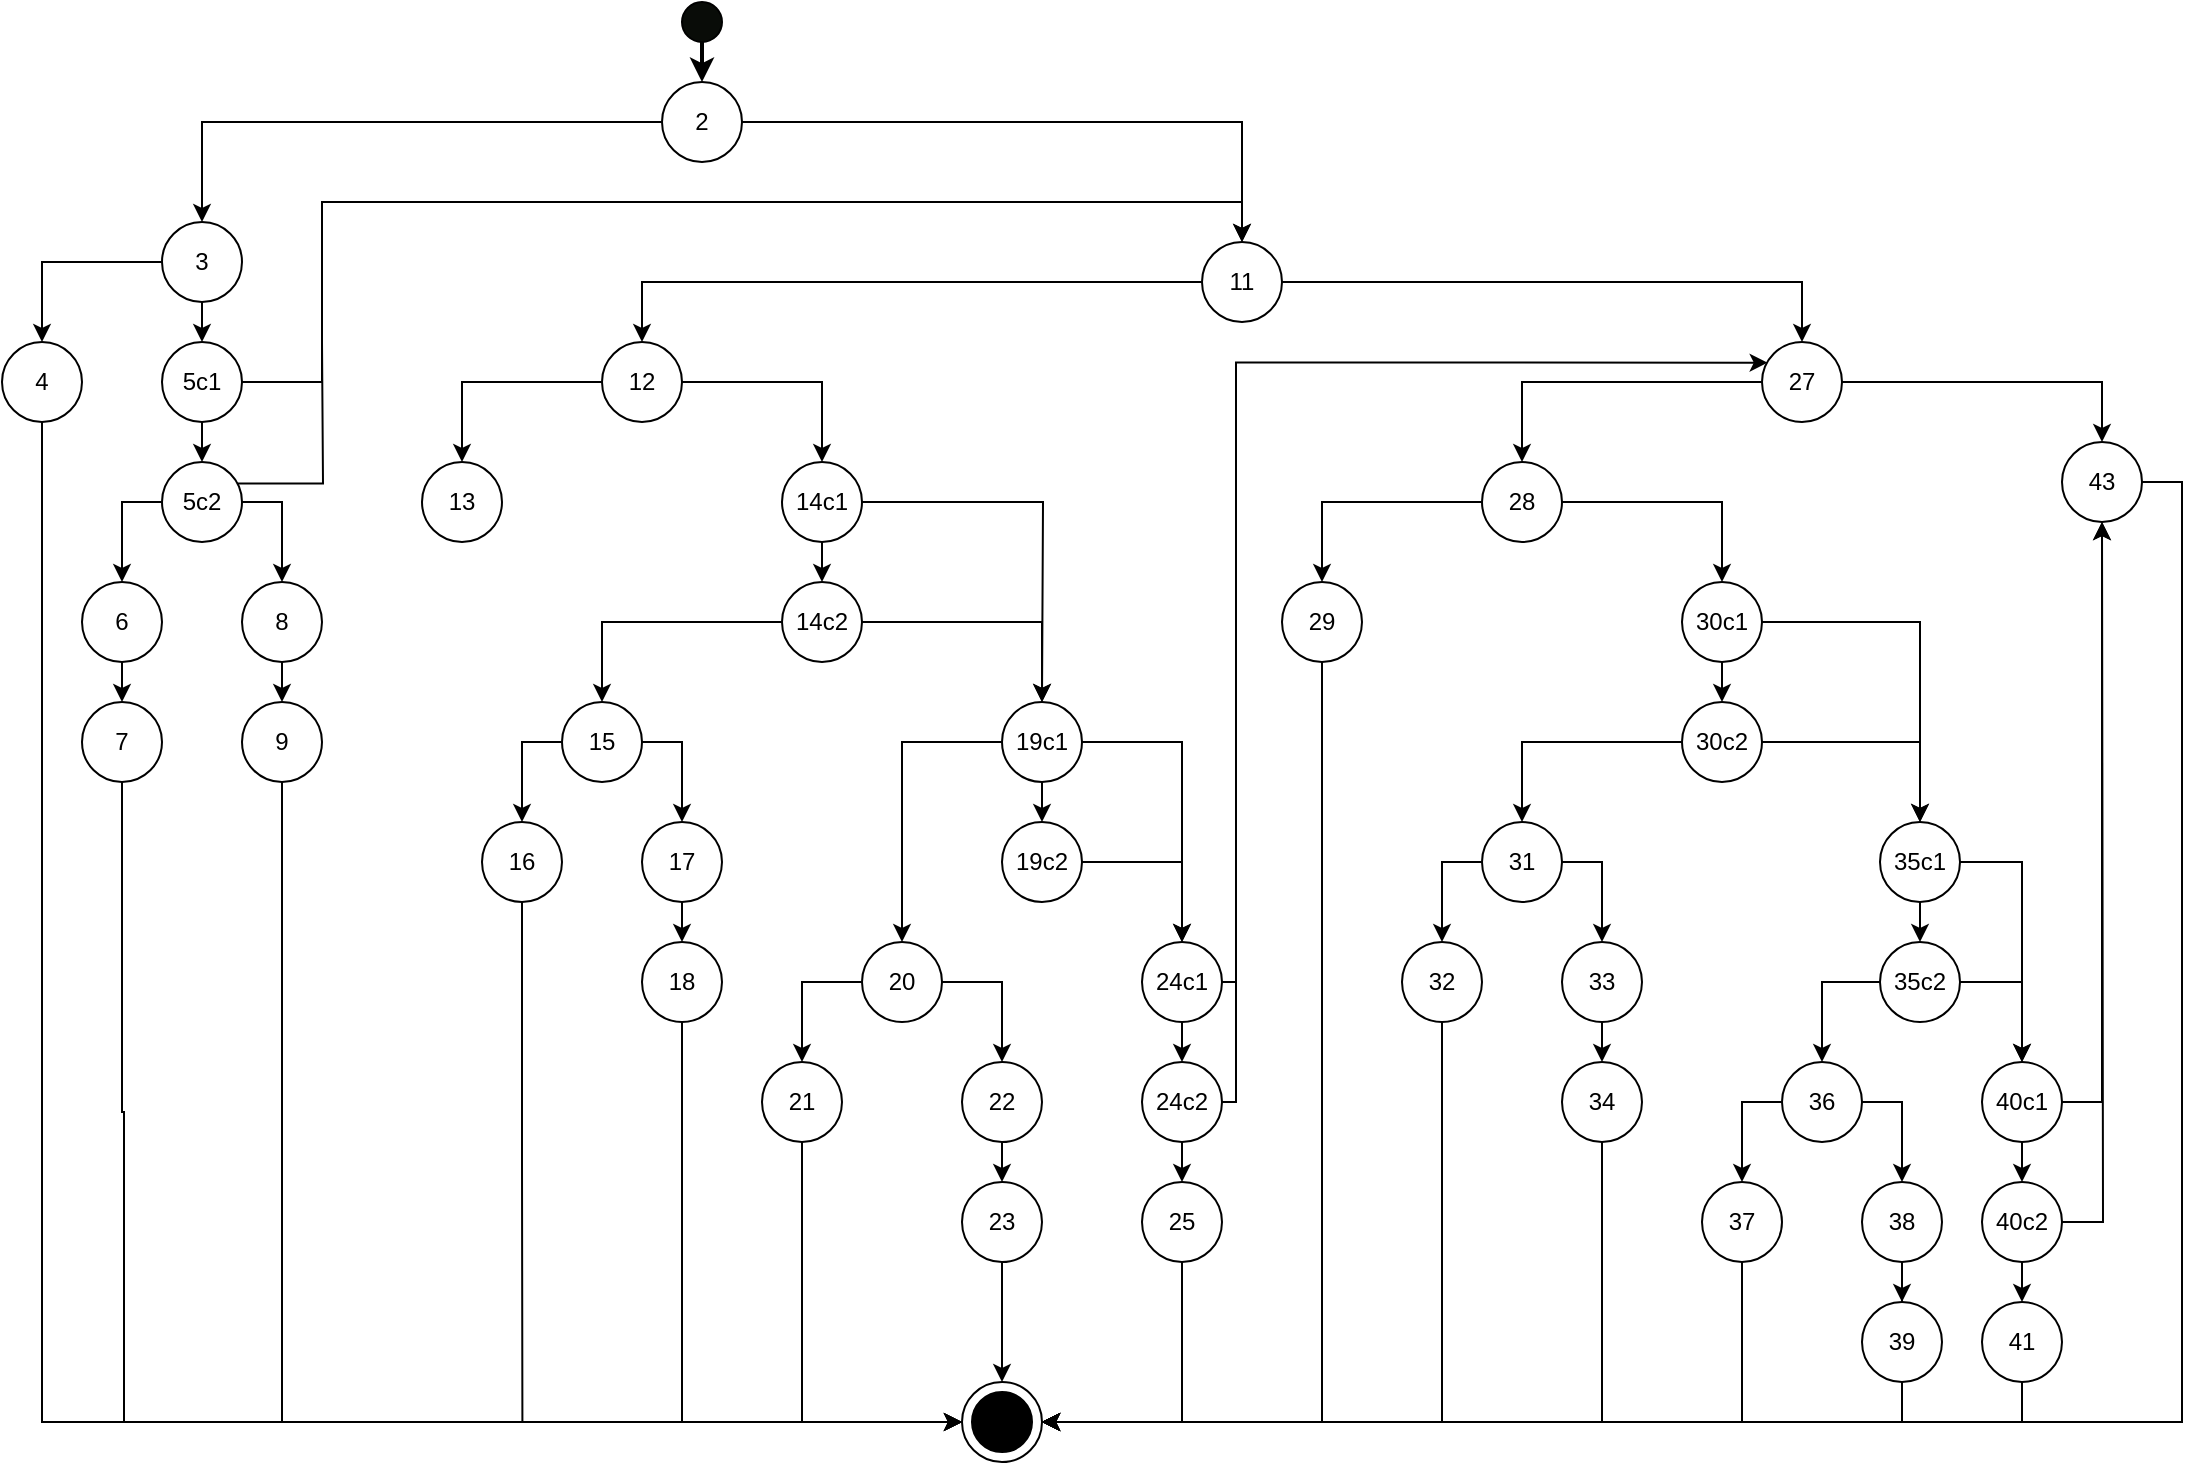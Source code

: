 <mxfile version="27.0.1">
  <diagram name="Page-1" id="9ES8DGGHy8GP_p8P-mcz">
    <mxGraphModel dx="1088" dy="600" grid="1" gridSize="10" guides="1" tooltips="1" connect="1" arrows="1" fold="1" page="1" pageScale="1" pageWidth="850" pageHeight="1100" math="0" shadow="0">
      <root>
        <mxCell id="0" />
        <mxCell id="1" parent="0" />
        <mxCell id="TJkIeTeqpMncl4AM9JZS-7" style="edgeStyle=orthogonalEdgeStyle;rounded=0;orthogonalLoop=1;jettySize=auto;html=1;exitX=0;exitY=0.5;exitDx=0;exitDy=0;entryX=0.5;entryY=0;entryDx=0;entryDy=0;" edge="1" parent="1" source="TJkIeTeqpMncl4AM9JZS-2" target="TJkIeTeqpMncl4AM9JZS-3">
          <mxGeometry relative="1" as="geometry" />
        </mxCell>
        <mxCell id="TJkIeTeqpMncl4AM9JZS-8" style="edgeStyle=orthogonalEdgeStyle;rounded=0;orthogonalLoop=1;jettySize=auto;html=1;exitX=1;exitY=0.5;exitDx=0;exitDy=0;entryX=0.5;entryY=0;entryDx=0;entryDy=0;" edge="1" parent="1" source="TJkIeTeqpMncl4AM9JZS-2" target="TJkIeTeqpMncl4AM9JZS-4">
          <mxGeometry relative="1" as="geometry" />
        </mxCell>
        <mxCell id="TJkIeTeqpMncl4AM9JZS-2" value="2" style="ellipse;whiteSpace=wrap;html=1;aspect=fixed;" vertex="1" parent="1">
          <mxGeometry x="450" y="210" width="40" height="40" as="geometry" />
        </mxCell>
        <mxCell id="TJkIeTeqpMncl4AM9JZS-9" style="edgeStyle=orthogonalEdgeStyle;rounded=0;orthogonalLoop=1;jettySize=auto;html=1;exitX=0;exitY=0.5;exitDx=0;exitDy=0;entryX=0.5;entryY=0;entryDx=0;entryDy=0;" edge="1" parent="1" source="TJkIeTeqpMncl4AM9JZS-3" target="TJkIeTeqpMncl4AM9JZS-5">
          <mxGeometry relative="1" as="geometry" />
        </mxCell>
        <mxCell id="TJkIeTeqpMncl4AM9JZS-10" style="edgeStyle=orthogonalEdgeStyle;rounded=0;orthogonalLoop=1;jettySize=auto;html=1;exitX=0.5;exitY=1;exitDx=0;exitDy=0;entryX=0.5;entryY=0;entryDx=0;entryDy=0;" edge="1" parent="1" source="TJkIeTeqpMncl4AM9JZS-3" target="TJkIeTeqpMncl4AM9JZS-6">
          <mxGeometry relative="1" as="geometry" />
        </mxCell>
        <mxCell id="TJkIeTeqpMncl4AM9JZS-3" value="3" style="ellipse;whiteSpace=wrap;html=1;aspect=fixed;" vertex="1" parent="1">
          <mxGeometry x="200" y="280" width="40" height="40" as="geometry" />
        </mxCell>
        <mxCell id="TJkIeTeqpMncl4AM9JZS-21" style="edgeStyle=orthogonalEdgeStyle;rounded=0;orthogonalLoop=1;jettySize=auto;html=1;exitX=0;exitY=0.5;exitDx=0;exitDy=0;entryX=0.5;entryY=0;entryDx=0;entryDy=0;" edge="1" parent="1" source="TJkIeTeqpMncl4AM9JZS-4" target="TJkIeTeqpMncl4AM9JZS-19">
          <mxGeometry relative="1" as="geometry" />
        </mxCell>
        <mxCell id="TJkIeTeqpMncl4AM9JZS-53" style="edgeStyle=orthogonalEdgeStyle;rounded=0;orthogonalLoop=1;jettySize=auto;html=1;exitX=1;exitY=0.5;exitDx=0;exitDy=0;entryX=0.5;entryY=0;entryDx=0;entryDy=0;" edge="1" parent="1" source="TJkIeTeqpMncl4AM9JZS-4" target="TJkIeTeqpMncl4AM9JZS-20">
          <mxGeometry relative="1" as="geometry" />
        </mxCell>
        <mxCell id="TJkIeTeqpMncl4AM9JZS-4" value="11" style="ellipse;whiteSpace=wrap;html=1;aspect=fixed;" vertex="1" parent="1">
          <mxGeometry x="720" y="290" width="40" height="40" as="geometry" />
        </mxCell>
        <mxCell id="TJkIeTeqpMncl4AM9JZS-85" style="edgeStyle=orthogonalEdgeStyle;rounded=0;orthogonalLoop=1;jettySize=auto;html=1;exitX=0.5;exitY=1;exitDx=0;exitDy=0;entryX=0;entryY=0.5;entryDx=0;entryDy=0;" edge="1" parent="1" source="TJkIeTeqpMncl4AM9JZS-5" target="TJkIeTeqpMncl4AM9JZS-82">
          <mxGeometry relative="1" as="geometry" />
        </mxCell>
        <mxCell id="TJkIeTeqpMncl4AM9JZS-5" value="4" style="ellipse;whiteSpace=wrap;html=1;aspect=fixed;" vertex="1" parent="1">
          <mxGeometry x="120" y="340" width="40" height="40" as="geometry" />
        </mxCell>
        <mxCell id="TJkIeTeqpMncl4AM9JZS-119" style="edgeStyle=orthogonalEdgeStyle;rounded=0;orthogonalLoop=1;jettySize=auto;html=1;exitX=0.5;exitY=1;exitDx=0;exitDy=0;entryX=0.5;entryY=0;entryDx=0;entryDy=0;" edge="1" parent="1" source="TJkIeTeqpMncl4AM9JZS-6" target="TJkIeTeqpMncl4AM9JZS-118">
          <mxGeometry relative="1" as="geometry" />
        </mxCell>
        <mxCell id="TJkIeTeqpMncl4AM9JZS-171" style="edgeStyle=orthogonalEdgeStyle;rounded=0;orthogonalLoop=1;jettySize=auto;html=1;exitX=1;exitY=0.5;exitDx=0;exitDy=0;entryX=0.5;entryY=0;entryDx=0;entryDy=0;" edge="1" parent="1" source="TJkIeTeqpMncl4AM9JZS-6" target="TJkIeTeqpMncl4AM9JZS-4">
          <mxGeometry relative="1" as="geometry">
            <Array as="points">
              <mxPoint x="280" y="360" />
              <mxPoint x="280" y="270" />
              <mxPoint x="740" y="270" />
            </Array>
          </mxGeometry>
        </mxCell>
        <mxCell id="TJkIeTeqpMncl4AM9JZS-6" value="5c1" style="ellipse;whiteSpace=wrap;html=1;aspect=fixed;" vertex="1" parent="1">
          <mxGeometry x="200" y="340" width="40" height="40" as="geometry" />
        </mxCell>
        <mxCell id="TJkIeTeqpMncl4AM9JZS-122" style="edgeStyle=orthogonalEdgeStyle;rounded=0;orthogonalLoop=1;jettySize=auto;html=1;exitX=0.5;exitY=1;exitDx=0;exitDy=0;entryX=0.5;entryY=0;entryDx=0;entryDy=0;" edge="1" parent="1" source="TJkIeTeqpMncl4AM9JZS-11" target="TJkIeTeqpMncl4AM9JZS-15">
          <mxGeometry relative="1" as="geometry" />
        </mxCell>
        <mxCell id="TJkIeTeqpMncl4AM9JZS-11" value="6" style="ellipse;whiteSpace=wrap;html=1;aspect=fixed;" vertex="1" parent="1">
          <mxGeometry x="160" y="460" width="40" height="40" as="geometry" />
        </mxCell>
        <mxCell id="TJkIeTeqpMncl4AM9JZS-18" style="edgeStyle=orthogonalEdgeStyle;rounded=0;orthogonalLoop=1;jettySize=auto;html=1;exitX=0.5;exitY=1;exitDx=0;exitDy=0;entryX=0.5;entryY=0;entryDx=0;entryDy=0;" edge="1" parent="1" source="TJkIeTeqpMncl4AM9JZS-13" target="TJkIeTeqpMncl4AM9JZS-17">
          <mxGeometry relative="1" as="geometry" />
        </mxCell>
        <mxCell id="TJkIeTeqpMncl4AM9JZS-13" value="8" style="ellipse;whiteSpace=wrap;html=1;aspect=fixed;" vertex="1" parent="1">
          <mxGeometry x="240" y="460" width="40" height="40" as="geometry" />
        </mxCell>
        <mxCell id="TJkIeTeqpMncl4AM9JZS-175" style="edgeStyle=orthogonalEdgeStyle;rounded=0;orthogonalLoop=1;jettySize=auto;html=1;exitX=0.5;exitY=1;exitDx=0;exitDy=0;endArrow=none;startFill=0;" edge="1" parent="1" source="TJkIeTeqpMncl4AM9JZS-15">
          <mxGeometry relative="1" as="geometry">
            <mxPoint x="180" y="880" as="targetPoint" />
            <Array as="points">
              <mxPoint x="180" y="725" />
              <mxPoint x="181" y="725" />
            </Array>
          </mxGeometry>
        </mxCell>
        <mxCell id="TJkIeTeqpMncl4AM9JZS-15" value="7" style="ellipse;whiteSpace=wrap;html=1;aspect=fixed;" vertex="1" parent="1">
          <mxGeometry x="160" y="520" width="40" height="40" as="geometry" />
        </mxCell>
        <mxCell id="TJkIeTeqpMncl4AM9JZS-88" style="edgeStyle=orthogonalEdgeStyle;rounded=0;orthogonalLoop=1;jettySize=auto;html=1;exitX=0.5;exitY=1;exitDx=0;exitDy=0;entryX=0;entryY=0.5;entryDx=0;entryDy=0;" edge="1" parent="1" source="TJkIeTeqpMncl4AM9JZS-17" target="TJkIeTeqpMncl4AM9JZS-82">
          <mxGeometry relative="1" as="geometry" />
        </mxCell>
        <mxCell id="TJkIeTeqpMncl4AM9JZS-17" value="9" style="ellipse;whiteSpace=wrap;html=1;aspect=fixed;" vertex="1" parent="1">
          <mxGeometry x="240" y="520" width="40" height="40" as="geometry" />
        </mxCell>
        <mxCell id="TJkIeTeqpMncl4AM9JZS-30" style="edgeStyle=orthogonalEdgeStyle;rounded=0;orthogonalLoop=1;jettySize=auto;html=1;exitX=1;exitY=0.5;exitDx=0;exitDy=0;" edge="1" parent="1" source="TJkIeTeqpMncl4AM9JZS-19" target="TJkIeTeqpMncl4AM9JZS-23">
          <mxGeometry relative="1" as="geometry" />
        </mxCell>
        <mxCell id="TJkIeTeqpMncl4AM9JZS-128" style="edgeStyle=orthogonalEdgeStyle;rounded=0;orthogonalLoop=1;jettySize=auto;html=1;exitX=0;exitY=0.5;exitDx=0;exitDy=0;entryX=0.5;entryY=0;entryDx=0;entryDy=0;" edge="1" parent="1" source="TJkIeTeqpMncl4AM9JZS-19" target="TJkIeTeqpMncl4AM9JZS-22">
          <mxGeometry relative="1" as="geometry" />
        </mxCell>
        <mxCell id="TJkIeTeqpMncl4AM9JZS-19" value="12" style="ellipse;whiteSpace=wrap;html=1;aspect=fixed;" vertex="1" parent="1">
          <mxGeometry x="420" y="340" width="40" height="40" as="geometry" />
        </mxCell>
        <mxCell id="TJkIeTeqpMncl4AM9JZS-80" style="edgeStyle=orthogonalEdgeStyle;rounded=0;orthogonalLoop=1;jettySize=auto;html=1;exitX=0;exitY=0.5;exitDx=0;exitDy=0;entryX=0.5;entryY=0;entryDx=0;entryDy=0;" edge="1" parent="1" source="TJkIeTeqpMncl4AM9JZS-20" target="TJkIeTeqpMncl4AM9JZS-51">
          <mxGeometry relative="1" as="geometry" />
        </mxCell>
        <mxCell id="TJkIeTeqpMncl4AM9JZS-81" style="edgeStyle=orthogonalEdgeStyle;rounded=0;orthogonalLoop=1;jettySize=auto;html=1;exitX=1;exitY=0.5;exitDx=0;exitDy=0;entryX=0.5;entryY=0;entryDx=0;entryDy=0;" edge="1" parent="1" source="TJkIeTeqpMncl4AM9JZS-20" target="TJkIeTeqpMncl4AM9JZS-52">
          <mxGeometry relative="1" as="geometry" />
        </mxCell>
        <mxCell id="TJkIeTeqpMncl4AM9JZS-20" value="27" style="ellipse;whiteSpace=wrap;html=1;aspect=fixed;" vertex="1" parent="1">
          <mxGeometry x="1000" y="340" width="40" height="40" as="geometry" />
        </mxCell>
        <mxCell id="TJkIeTeqpMncl4AM9JZS-22" value="13" style="ellipse;whiteSpace=wrap;html=1;aspect=fixed;" vertex="1" parent="1">
          <mxGeometry x="330" y="400" width="40" height="40" as="geometry" />
        </mxCell>
        <mxCell id="TJkIeTeqpMncl4AM9JZS-130" style="edgeStyle=orthogonalEdgeStyle;rounded=0;orthogonalLoop=1;jettySize=auto;html=1;exitX=0.5;exitY=1;exitDx=0;exitDy=0;entryX=0.5;entryY=0;entryDx=0;entryDy=0;" edge="1" parent="1" source="TJkIeTeqpMncl4AM9JZS-23" target="TJkIeTeqpMncl4AM9JZS-129">
          <mxGeometry relative="1" as="geometry" />
        </mxCell>
        <mxCell id="TJkIeTeqpMncl4AM9JZS-140" style="edgeStyle=orthogonalEdgeStyle;rounded=0;orthogonalLoop=1;jettySize=auto;html=1;exitX=1;exitY=0.5;exitDx=0;exitDy=0;" edge="1" parent="1" source="TJkIeTeqpMncl4AM9JZS-23">
          <mxGeometry relative="1" as="geometry">
            <mxPoint x="640" y="520" as="targetPoint" />
          </mxGeometry>
        </mxCell>
        <mxCell id="TJkIeTeqpMncl4AM9JZS-23" value="14c1" style="ellipse;whiteSpace=wrap;html=1;aspect=fixed;" vertex="1" parent="1">
          <mxGeometry x="510" y="400" width="40" height="40" as="geometry" />
        </mxCell>
        <mxCell id="TJkIeTeqpMncl4AM9JZS-36" style="edgeStyle=orthogonalEdgeStyle;rounded=0;orthogonalLoop=1;jettySize=auto;html=1;exitX=0;exitY=0.5;exitDx=0;exitDy=0;entryX=0.5;entryY=0;entryDx=0;entryDy=0;" edge="1" parent="1" source="TJkIeTeqpMncl4AM9JZS-25">
          <mxGeometry relative="1" as="geometry">
            <mxPoint x="400.0" y="566" as="sourcePoint" />
            <mxPoint x="380" y="606" as="targetPoint" />
          </mxGeometry>
        </mxCell>
        <mxCell id="TJkIeTeqpMncl4AM9JZS-134" style="edgeStyle=orthogonalEdgeStyle;rounded=0;orthogonalLoop=1;jettySize=auto;html=1;exitX=0;exitY=0.5;exitDx=0;exitDy=0;entryX=0.5;entryY=0;entryDx=0;entryDy=0;" edge="1" parent="1" source="TJkIeTeqpMncl4AM9JZS-24" target="TJkIeTeqpMncl4AM9JZS-25">
          <mxGeometry relative="1" as="geometry" />
        </mxCell>
        <mxCell id="TJkIeTeqpMncl4AM9JZS-135" style="edgeStyle=orthogonalEdgeStyle;rounded=0;orthogonalLoop=1;jettySize=auto;html=1;exitX=1;exitY=0.5;exitDx=0;exitDy=0;" edge="1" parent="1" source="TJkIeTeqpMncl4AM9JZS-24" target="TJkIeTeqpMncl4AM9JZS-26">
          <mxGeometry relative="1" as="geometry" />
        </mxCell>
        <mxCell id="TJkIeTeqpMncl4AM9JZS-24" value="15" style="ellipse;whiteSpace=wrap;html=1;aspect=fixed;" vertex="1" parent="1">
          <mxGeometry x="400" y="520" width="40" height="40" as="geometry" />
        </mxCell>
        <mxCell id="TJkIeTeqpMncl4AM9JZS-38" style="edgeStyle=orthogonalEdgeStyle;rounded=0;orthogonalLoop=1;jettySize=auto;html=1;exitX=0.5;exitY=1;exitDx=0;exitDy=0;entryX=0.5;entryY=0;entryDx=0;entryDy=0;" edge="1" parent="1" source="TJkIeTeqpMncl4AM9JZS-26" target="TJkIeTeqpMncl4AM9JZS-27">
          <mxGeometry relative="1" as="geometry" />
        </mxCell>
        <mxCell id="TJkIeTeqpMncl4AM9JZS-26" value="17" style="ellipse;whiteSpace=wrap;html=1;aspect=fixed;" vertex="1" parent="1">
          <mxGeometry x="440" y="580" width="40" height="40" as="geometry" />
        </mxCell>
        <mxCell id="TJkIeTeqpMncl4AM9JZS-90" style="edgeStyle=orthogonalEdgeStyle;rounded=0;orthogonalLoop=1;jettySize=auto;html=1;exitX=0.5;exitY=1;exitDx=0;exitDy=0;entryX=0;entryY=0.5;entryDx=0;entryDy=0;" edge="1" parent="1" source="TJkIeTeqpMncl4AM9JZS-27" target="TJkIeTeqpMncl4AM9JZS-82">
          <mxGeometry relative="1" as="geometry" />
        </mxCell>
        <mxCell id="TJkIeTeqpMncl4AM9JZS-27" value="18" style="ellipse;whiteSpace=wrap;html=1;aspect=fixed;" vertex="1" parent="1">
          <mxGeometry x="440" y="640" width="40" height="40" as="geometry" />
        </mxCell>
        <mxCell id="TJkIeTeqpMncl4AM9JZS-137" style="edgeStyle=orthogonalEdgeStyle;rounded=0;orthogonalLoop=1;jettySize=auto;html=1;exitX=0;exitY=0.5;exitDx=0;exitDy=0;entryX=0.5;entryY=0;entryDx=0;entryDy=0;" edge="1" parent="1" source="TJkIeTeqpMncl4AM9JZS-28" target="TJkIeTeqpMncl4AM9JZS-39">
          <mxGeometry relative="1" as="geometry" />
        </mxCell>
        <mxCell id="TJkIeTeqpMncl4AM9JZS-139" style="edgeStyle=orthogonalEdgeStyle;rounded=0;orthogonalLoop=1;jettySize=auto;html=1;exitX=1;exitY=0.5;exitDx=0;exitDy=0;entryX=0.5;entryY=0;entryDx=0;entryDy=0;" edge="1" parent="1" source="TJkIeTeqpMncl4AM9JZS-28" target="TJkIeTeqpMncl4AM9JZS-40">
          <mxGeometry relative="1" as="geometry" />
        </mxCell>
        <mxCell id="TJkIeTeqpMncl4AM9JZS-142" style="edgeStyle=orthogonalEdgeStyle;rounded=0;orthogonalLoop=1;jettySize=auto;html=1;exitX=0.5;exitY=1;exitDx=0;exitDy=0;entryX=0.5;entryY=0;entryDx=0;entryDy=0;" edge="1" parent="1" source="TJkIeTeqpMncl4AM9JZS-28" target="TJkIeTeqpMncl4AM9JZS-141">
          <mxGeometry relative="1" as="geometry" />
        </mxCell>
        <mxCell id="TJkIeTeqpMncl4AM9JZS-28" value="19c1" style="ellipse;whiteSpace=wrap;html=1;aspect=fixed;" vertex="1" parent="1">
          <mxGeometry x="620" y="520" width="40" height="40" as="geometry" />
        </mxCell>
        <mxCell id="TJkIeTeqpMncl4AM9JZS-47" style="edgeStyle=orthogonalEdgeStyle;rounded=0;orthogonalLoop=1;jettySize=auto;html=1;exitX=0;exitY=0.5;exitDx=0;exitDy=0;entryX=0.5;entryY=0;entryDx=0;entryDy=0;" edge="1" parent="1" source="TJkIeTeqpMncl4AM9JZS-39" target="TJkIeTeqpMncl4AM9JZS-41">
          <mxGeometry relative="1" as="geometry" />
        </mxCell>
        <mxCell id="TJkIeTeqpMncl4AM9JZS-48" style="edgeStyle=orthogonalEdgeStyle;rounded=0;orthogonalLoop=1;jettySize=auto;html=1;exitX=1;exitY=0.5;exitDx=0;exitDy=0;entryX=0.5;entryY=0;entryDx=0;entryDy=0;" edge="1" parent="1" source="TJkIeTeqpMncl4AM9JZS-39" target="TJkIeTeqpMncl4AM9JZS-42">
          <mxGeometry relative="1" as="geometry" />
        </mxCell>
        <mxCell id="TJkIeTeqpMncl4AM9JZS-39" value="20" style="ellipse;whiteSpace=wrap;html=1;aspect=fixed;" vertex="1" parent="1">
          <mxGeometry x="550" y="640" width="40" height="40" as="geometry" />
        </mxCell>
        <mxCell id="TJkIeTeqpMncl4AM9JZS-147" style="edgeStyle=orthogonalEdgeStyle;rounded=0;orthogonalLoop=1;jettySize=auto;html=1;exitX=0.5;exitY=1;exitDx=0;exitDy=0;entryX=0.5;entryY=0;entryDx=0;entryDy=0;" edge="1" parent="1" source="TJkIeTeqpMncl4AM9JZS-40" target="TJkIeTeqpMncl4AM9JZS-146">
          <mxGeometry relative="1" as="geometry" />
        </mxCell>
        <mxCell id="TJkIeTeqpMncl4AM9JZS-173" style="edgeStyle=orthogonalEdgeStyle;rounded=0;orthogonalLoop=1;jettySize=auto;html=1;exitX=1;exitY=0.5;exitDx=0;exitDy=0;endArrow=classic;startFill=0;endFill=1;entryX=0.071;entryY=0.258;entryDx=0;entryDy=0;entryPerimeter=0;" edge="1" parent="1" target="TJkIeTeqpMncl4AM9JZS-20">
          <mxGeometry relative="1" as="geometry">
            <mxPoint x="717.0" y="670" as="sourcePoint" />
            <mxPoint x="1000" y="350" as="targetPoint" />
            <Array as="points">
              <mxPoint x="717" y="660" />
              <mxPoint x="737" y="660" />
              <mxPoint x="737" y="350" />
            </Array>
          </mxGeometry>
        </mxCell>
        <mxCell id="TJkIeTeqpMncl4AM9JZS-40" value="24c1" style="ellipse;whiteSpace=wrap;html=1;aspect=fixed;" vertex="1" parent="1">
          <mxGeometry x="690" y="640" width="40" height="40" as="geometry" />
        </mxCell>
        <mxCell id="TJkIeTeqpMncl4AM9JZS-91" style="edgeStyle=orthogonalEdgeStyle;rounded=0;orthogonalLoop=1;jettySize=auto;html=1;exitX=0.5;exitY=1;exitDx=0;exitDy=0;entryX=0;entryY=0.5;entryDx=0;entryDy=0;" edge="1" parent="1" source="TJkIeTeqpMncl4AM9JZS-41" target="TJkIeTeqpMncl4AM9JZS-82">
          <mxGeometry relative="1" as="geometry" />
        </mxCell>
        <mxCell id="TJkIeTeqpMncl4AM9JZS-41" value="21" style="ellipse;whiteSpace=wrap;html=1;aspect=fixed;" vertex="1" parent="1">
          <mxGeometry x="500" y="700" width="40" height="40" as="geometry" />
        </mxCell>
        <mxCell id="TJkIeTeqpMncl4AM9JZS-49" style="edgeStyle=orthogonalEdgeStyle;rounded=0;orthogonalLoop=1;jettySize=auto;html=1;exitX=0.5;exitY=1;exitDx=0;exitDy=0;entryX=0.5;entryY=0;entryDx=0;entryDy=0;" edge="1" parent="1" source="TJkIeTeqpMncl4AM9JZS-42" target="TJkIeTeqpMncl4AM9JZS-43">
          <mxGeometry relative="1" as="geometry" />
        </mxCell>
        <mxCell id="TJkIeTeqpMncl4AM9JZS-42" value="22" style="ellipse;whiteSpace=wrap;html=1;aspect=fixed;" vertex="1" parent="1">
          <mxGeometry x="600" y="700" width="40" height="40" as="geometry" />
        </mxCell>
        <mxCell id="TJkIeTeqpMncl4AM9JZS-92" style="edgeStyle=orthogonalEdgeStyle;rounded=0;orthogonalLoop=1;jettySize=auto;html=1;exitX=0.5;exitY=1;exitDx=0;exitDy=0;entryX=0.5;entryY=0;entryDx=0;entryDy=0;" edge="1" parent="1" source="TJkIeTeqpMncl4AM9JZS-43" target="TJkIeTeqpMncl4AM9JZS-82">
          <mxGeometry relative="1" as="geometry">
            <mxPoint x="620.333" y="826" as="targetPoint" />
          </mxGeometry>
        </mxCell>
        <mxCell id="TJkIeTeqpMncl4AM9JZS-43" value="23" style="ellipse;whiteSpace=wrap;html=1;aspect=fixed;" vertex="1" parent="1">
          <mxGeometry x="600" y="760" width="40" height="40" as="geometry" />
        </mxCell>
        <mxCell id="TJkIeTeqpMncl4AM9JZS-93" style="edgeStyle=orthogonalEdgeStyle;rounded=0;orthogonalLoop=1;jettySize=auto;html=1;exitX=0.5;exitY=1;exitDx=0;exitDy=0;entryX=1;entryY=0.5;entryDx=0;entryDy=0;" edge="1" parent="1" source="TJkIeTeqpMncl4AM9JZS-44" target="TJkIeTeqpMncl4AM9JZS-82">
          <mxGeometry relative="1" as="geometry" />
        </mxCell>
        <mxCell id="TJkIeTeqpMncl4AM9JZS-44" value="25" style="ellipse;whiteSpace=wrap;html=1;aspect=fixed;" vertex="1" parent="1">
          <mxGeometry x="690" y="760" width="40" height="40" as="geometry" />
        </mxCell>
        <mxCell id="TJkIeTeqpMncl4AM9JZS-56" style="edgeStyle=orthogonalEdgeStyle;rounded=0;orthogonalLoop=1;jettySize=auto;html=1;exitX=0;exitY=0.5;exitDx=0;exitDy=0;entryX=0.5;entryY=0;entryDx=0;entryDy=0;" edge="1" parent="1" source="TJkIeTeqpMncl4AM9JZS-51" target="TJkIeTeqpMncl4AM9JZS-54">
          <mxGeometry relative="1" as="geometry" />
        </mxCell>
        <mxCell id="TJkIeTeqpMncl4AM9JZS-57" style="edgeStyle=orthogonalEdgeStyle;rounded=0;orthogonalLoop=1;jettySize=auto;html=1;exitX=1;exitY=0.5;exitDx=0;exitDy=0;entryX=0.5;entryY=0;entryDx=0;entryDy=0;" edge="1" parent="1" source="TJkIeTeqpMncl4AM9JZS-51" target="TJkIeTeqpMncl4AM9JZS-55">
          <mxGeometry relative="1" as="geometry" />
        </mxCell>
        <mxCell id="TJkIeTeqpMncl4AM9JZS-51" value="28" style="ellipse;whiteSpace=wrap;html=1;aspect=fixed;" vertex="1" parent="1">
          <mxGeometry x="860" y="400" width="40" height="40" as="geometry" />
        </mxCell>
        <mxCell id="TJkIeTeqpMncl4AM9JZS-170" style="edgeStyle=orthogonalEdgeStyle;rounded=0;orthogonalLoop=1;jettySize=auto;html=1;exitX=1;exitY=0.5;exitDx=0;exitDy=0;entryX=1;entryY=0.5;entryDx=0;entryDy=0;" edge="1" parent="1" source="TJkIeTeqpMncl4AM9JZS-52" target="TJkIeTeqpMncl4AM9JZS-82">
          <mxGeometry relative="1" as="geometry" />
        </mxCell>
        <mxCell id="TJkIeTeqpMncl4AM9JZS-52" value="43" style="ellipse;whiteSpace=wrap;html=1;aspect=fixed;" vertex="1" parent="1">
          <mxGeometry x="1150" y="390" width="40" height="40" as="geometry" />
        </mxCell>
        <mxCell id="TJkIeTeqpMncl4AM9JZS-94" style="edgeStyle=orthogonalEdgeStyle;rounded=0;orthogonalLoop=1;jettySize=auto;html=1;exitX=0.5;exitY=1;exitDx=0;exitDy=0;entryX=1;entryY=0.5;entryDx=0;entryDy=0;" edge="1" parent="1" source="TJkIeTeqpMncl4AM9JZS-54" target="TJkIeTeqpMncl4AM9JZS-82">
          <mxGeometry relative="1" as="geometry" />
        </mxCell>
        <mxCell id="TJkIeTeqpMncl4AM9JZS-54" value="29" style="ellipse;whiteSpace=wrap;html=1;aspect=fixed;" vertex="1" parent="1">
          <mxGeometry x="760" y="460" width="40" height="40" as="geometry" />
        </mxCell>
        <mxCell id="TJkIeTeqpMncl4AM9JZS-152" style="edgeStyle=orthogonalEdgeStyle;rounded=0;orthogonalLoop=1;jettySize=auto;html=1;exitX=0.5;exitY=1;exitDx=0;exitDy=0;entryX=0.5;entryY=0;entryDx=0;entryDy=0;" edge="1" parent="1" source="TJkIeTeqpMncl4AM9JZS-55" target="TJkIeTeqpMncl4AM9JZS-151">
          <mxGeometry relative="1" as="geometry" />
        </mxCell>
        <mxCell id="TJkIeTeqpMncl4AM9JZS-156" style="edgeStyle=orthogonalEdgeStyle;rounded=0;orthogonalLoop=1;jettySize=auto;html=1;exitX=1;exitY=0.5;exitDx=0;exitDy=0;entryX=0.5;entryY=0;entryDx=0;entryDy=0;" edge="1" parent="1" source="TJkIeTeqpMncl4AM9JZS-55" target="TJkIeTeqpMncl4AM9JZS-59">
          <mxGeometry relative="1" as="geometry" />
        </mxCell>
        <mxCell id="TJkIeTeqpMncl4AM9JZS-55" value="30c1" style="ellipse;whiteSpace=wrap;html=1;aspect=fixed;" vertex="1" parent="1">
          <mxGeometry x="960" y="460" width="40" height="40" as="geometry" />
        </mxCell>
        <mxCell id="TJkIeTeqpMncl4AM9JZS-157" style="edgeStyle=orthogonalEdgeStyle;rounded=0;orthogonalLoop=1;jettySize=auto;html=1;exitX=0;exitY=0.5;exitDx=0;exitDy=0;entryX=0.5;entryY=0;entryDx=0;entryDy=0;" edge="1" parent="1" source="TJkIeTeqpMncl4AM9JZS-58" target="TJkIeTeqpMncl4AM9JZS-62">
          <mxGeometry relative="1" as="geometry" />
        </mxCell>
        <mxCell id="TJkIeTeqpMncl4AM9JZS-158" style="edgeStyle=orthogonalEdgeStyle;rounded=0;orthogonalLoop=1;jettySize=auto;html=1;exitX=1;exitY=0.5;exitDx=0;exitDy=0;entryX=0.5;entryY=0;entryDx=0;entryDy=0;" edge="1" parent="1" source="TJkIeTeqpMncl4AM9JZS-58" target="TJkIeTeqpMncl4AM9JZS-63">
          <mxGeometry relative="1" as="geometry" />
        </mxCell>
        <mxCell id="TJkIeTeqpMncl4AM9JZS-58" value="31" style="ellipse;whiteSpace=wrap;html=1;aspect=fixed;" vertex="1" parent="1">
          <mxGeometry x="860" y="580" width="40" height="40" as="geometry" />
        </mxCell>
        <mxCell id="TJkIeTeqpMncl4AM9JZS-162" style="edgeStyle=orthogonalEdgeStyle;rounded=0;orthogonalLoop=1;jettySize=auto;html=1;exitX=0.5;exitY=1;exitDx=0;exitDy=0;entryX=0.5;entryY=0;entryDx=0;entryDy=0;" edge="1" parent="1" source="TJkIeTeqpMncl4AM9JZS-59" target="TJkIeTeqpMncl4AM9JZS-159">
          <mxGeometry relative="1" as="geometry" />
        </mxCell>
        <mxCell id="TJkIeTeqpMncl4AM9JZS-163" style="edgeStyle=orthogonalEdgeStyle;rounded=0;orthogonalLoop=1;jettySize=auto;html=1;exitX=1;exitY=0.5;exitDx=0;exitDy=0;entryX=0.5;entryY=0;entryDx=0;entryDy=0;" edge="1" parent="1" source="TJkIeTeqpMncl4AM9JZS-59" target="TJkIeTeqpMncl4AM9JZS-68">
          <mxGeometry relative="1" as="geometry" />
        </mxCell>
        <mxCell id="TJkIeTeqpMncl4AM9JZS-59" value="35c1" style="ellipse;whiteSpace=wrap;html=1;aspect=fixed;" vertex="1" parent="1">
          <mxGeometry x="1059" y="580" width="40" height="40" as="geometry" />
        </mxCell>
        <mxCell id="TJkIeTeqpMncl4AM9JZS-104" style="edgeStyle=orthogonalEdgeStyle;rounded=0;orthogonalLoop=1;jettySize=auto;html=1;exitX=0.5;exitY=1;exitDx=0;exitDy=0;entryX=1;entryY=0.5;entryDx=0;entryDy=0;" edge="1" parent="1" source="TJkIeTeqpMncl4AM9JZS-62" target="TJkIeTeqpMncl4AM9JZS-82">
          <mxGeometry relative="1" as="geometry" />
        </mxCell>
        <mxCell id="TJkIeTeqpMncl4AM9JZS-62" value="32" style="ellipse;whiteSpace=wrap;html=1;aspect=fixed;" vertex="1" parent="1">
          <mxGeometry x="820" y="640" width="40" height="40" as="geometry" />
        </mxCell>
        <mxCell id="TJkIeTeqpMncl4AM9JZS-96" style="edgeStyle=orthogonalEdgeStyle;rounded=0;orthogonalLoop=1;jettySize=auto;html=1;exitX=0.5;exitY=1;exitDx=0;exitDy=0;entryX=0.5;entryY=0;entryDx=0;entryDy=0;" edge="1" parent="1" source="TJkIeTeqpMncl4AM9JZS-63" target="TJkIeTeqpMncl4AM9JZS-66">
          <mxGeometry relative="1" as="geometry" />
        </mxCell>
        <mxCell id="TJkIeTeqpMncl4AM9JZS-63" value="33" style="ellipse;whiteSpace=wrap;html=1;aspect=fixed;" vertex="1" parent="1">
          <mxGeometry x="900" y="640" width="40" height="40" as="geometry" />
        </mxCell>
        <mxCell id="TJkIeTeqpMncl4AM9JZS-97" style="edgeStyle=orthogonalEdgeStyle;rounded=0;orthogonalLoop=1;jettySize=auto;html=1;exitX=0.5;exitY=1;exitDx=0;exitDy=0;entryX=1;entryY=0.5;entryDx=0;entryDy=0;" edge="1" parent="1" source="TJkIeTeqpMncl4AM9JZS-66" target="TJkIeTeqpMncl4AM9JZS-82">
          <mxGeometry relative="1" as="geometry" />
        </mxCell>
        <mxCell id="TJkIeTeqpMncl4AM9JZS-66" value="34" style="ellipse;whiteSpace=wrap;html=1;aspect=fixed;" vertex="1" parent="1">
          <mxGeometry x="900" y="700" width="40" height="40" as="geometry" />
        </mxCell>
        <mxCell id="TJkIeTeqpMncl4AM9JZS-72" style="edgeStyle=orthogonalEdgeStyle;rounded=0;orthogonalLoop=1;jettySize=auto;html=1;exitX=0;exitY=0.5;exitDx=0;exitDy=0;entryX=0.5;entryY=0;entryDx=0;entryDy=0;" edge="1" parent="1" source="TJkIeTeqpMncl4AM9JZS-67" target="TJkIeTeqpMncl4AM9JZS-69">
          <mxGeometry relative="1" as="geometry" />
        </mxCell>
        <mxCell id="TJkIeTeqpMncl4AM9JZS-73" style="edgeStyle=orthogonalEdgeStyle;rounded=0;orthogonalLoop=1;jettySize=auto;html=1;exitX=1;exitY=0.5;exitDx=0;exitDy=0;entryX=0.5;entryY=0;entryDx=0;entryDy=0;" edge="1" parent="1" source="TJkIeTeqpMncl4AM9JZS-67" target="TJkIeTeqpMncl4AM9JZS-70">
          <mxGeometry relative="1" as="geometry" />
        </mxCell>
        <mxCell id="TJkIeTeqpMncl4AM9JZS-67" value="36" style="ellipse;whiteSpace=wrap;html=1;aspect=fixed;" vertex="1" parent="1">
          <mxGeometry x="1010" y="700" width="40" height="40" as="geometry" />
        </mxCell>
        <mxCell id="TJkIeTeqpMncl4AM9JZS-79" style="edgeStyle=orthogonalEdgeStyle;rounded=0;orthogonalLoop=1;jettySize=auto;html=1;exitX=0.5;exitY=1;exitDx=0;exitDy=0;entryX=0.5;entryY=0;entryDx=0;entryDy=0;" edge="1" parent="1" source="TJkIeTeqpMncl4AM9JZS-68" target="TJkIeTeqpMncl4AM9JZS-75">
          <mxGeometry relative="1" as="geometry" />
        </mxCell>
        <mxCell id="TJkIeTeqpMncl4AM9JZS-168" style="edgeStyle=orthogonalEdgeStyle;rounded=0;orthogonalLoop=1;jettySize=auto;html=1;exitX=1;exitY=0.5;exitDx=0;exitDy=0;entryX=0.5;entryY=1;entryDx=0;entryDy=0;" edge="1" parent="1" source="TJkIeTeqpMncl4AM9JZS-68" target="TJkIeTeqpMncl4AM9JZS-52">
          <mxGeometry relative="1" as="geometry">
            <Array as="points">
              <mxPoint x="1170" y="720" />
            </Array>
          </mxGeometry>
        </mxCell>
        <mxCell id="TJkIeTeqpMncl4AM9JZS-68" value="40c1" style="ellipse;whiteSpace=wrap;html=1;aspect=fixed;" vertex="1" parent="1">
          <mxGeometry x="1110" y="700" width="40" height="40" as="geometry" />
        </mxCell>
        <mxCell id="TJkIeTeqpMncl4AM9JZS-99" style="edgeStyle=orthogonalEdgeStyle;rounded=0;orthogonalLoop=1;jettySize=auto;html=1;exitX=0.5;exitY=1;exitDx=0;exitDy=0;entryX=1;entryY=0.5;entryDx=0;entryDy=0;" edge="1" parent="1" source="TJkIeTeqpMncl4AM9JZS-69" target="TJkIeTeqpMncl4AM9JZS-82">
          <mxGeometry relative="1" as="geometry" />
        </mxCell>
        <mxCell id="TJkIeTeqpMncl4AM9JZS-69" value="37" style="ellipse;whiteSpace=wrap;html=1;aspect=fixed;" vertex="1" parent="1">
          <mxGeometry x="970" y="760" width="40" height="40" as="geometry" />
        </mxCell>
        <mxCell id="TJkIeTeqpMncl4AM9JZS-100" style="edgeStyle=orthogonalEdgeStyle;rounded=0;orthogonalLoop=1;jettySize=auto;html=1;exitX=0.5;exitY=1;exitDx=0;exitDy=0;" edge="1" parent="1" source="TJkIeTeqpMncl4AM9JZS-70" target="TJkIeTeqpMncl4AM9JZS-74">
          <mxGeometry relative="1" as="geometry" />
        </mxCell>
        <mxCell id="TJkIeTeqpMncl4AM9JZS-70" value="38" style="ellipse;whiteSpace=wrap;html=1;aspect=fixed;" vertex="1" parent="1">
          <mxGeometry x="1050" y="760" width="40" height="40" as="geometry" />
        </mxCell>
        <mxCell id="TJkIeTeqpMncl4AM9JZS-101" style="edgeStyle=orthogonalEdgeStyle;rounded=0;orthogonalLoop=1;jettySize=auto;html=1;exitX=0.5;exitY=1;exitDx=0;exitDy=0;entryX=1;entryY=0.5;entryDx=0;entryDy=0;" edge="1" parent="1" source="TJkIeTeqpMncl4AM9JZS-74" target="TJkIeTeqpMncl4AM9JZS-82">
          <mxGeometry relative="1" as="geometry" />
        </mxCell>
        <mxCell id="TJkIeTeqpMncl4AM9JZS-74" value="39" style="ellipse;whiteSpace=wrap;html=1;aspect=fixed;" vertex="1" parent="1">
          <mxGeometry x="1050" y="820" width="40" height="40" as="geometry" />
        </mxCell>
        <mxCell id="TJkIeTeqpMncl4AM9JZS-103" style="edgeStyle=orthogonalEdgeStyle;rounded=0;orthogonalLoop=1;jettySize=auto;html=1;exitX=0.5;exitY=1;exitDx=0;exitDy=0;entryX=1;entryY=0.5;entryDx=0;entryDy=0;" edge="1" parent="1" source="TJkIeTeqpMncl4AM9JZS-164" target="TJkIeTeqpMncl4AM9JZS-82">
          <mxGeometry relative="1" as="geometry" />
        </mxCell>
        <mxCell id="TJkIeTeqpMncl4AM9JZS-166" style="edgeStyle=orthogonalEdgeStyle;rounded=0;orthogonalLoop=1;jettySize=auto;html=1;exitX=0.5;exitY=1;exitDx=0;exitDy=0;entryX=0.5;entryY=0;entryDx=0;entryDy=0;" edge="1" parent="1" source="TJkIeTeqpMncl4AM9JZS-75" target="TJkIeTeqpMncl4AM9JZS-164">
          <mxGeometry relative="1" as="geometry" />
        </mxCell>
        <mxCell id="TJkIeTeqpMncl4AM9JZS-169" style="edgeStyle=orthogonalEdgeStyle;rounded=0;orthogonalLoop=1;jettySize=auto;html=1;exitX=1;exitY=0.5;exitDx=0;exitDy=0;" edge="1" parent="1" source="TJkIeTeqpMncl4AM9JZS-75">
          <mxGeometry relative="1" as="geometry">
            <mxPoint x="1170" y="430" as="targetPoint" />
          </mxGeometry>
        </mxCell>
        <mxCell id="TJkIeTeqpMncl4AM9JZS-75" value="40c2" style="ellipse;whiteSpace=wrap;html=1;aspect=fixed;" vertex="1" parent="1">
          <mxGeometry x="1110" y="760" width="40" height="40" as="geometry" />
        </mxCell>
        <mxCell id="TJkIeTeqpMncl4AM9JZS-84" value="" style="group" vertex="1" connectable="0" parent="1">
          <mxGeometry x="600" y="860" width="40" height="40" as="geometry" />
        </mxCell>
        <mxCell id="TJkIeTeqpMncl4AM9JZS-82" value="" style="ellipse;whiteSpace=wrap;html=1;aspect=fixed;" vertex="1" parent="TJkIeTeqpMncl4AM9JZS-84">
          <mxGeometry width="40" height="40" as="geometry" />
        </mxCell>
        <mxCell id="TJkIeTeqpMncl4AM9JZS-83" value="" style="ellipse;whiteSpace=wrap;html=1;aspect=fixed;fillColor=#000000;strokeColor=light-dark(#000000, #6d5100);" vertex="1" parent="TJkIeTeqpMncl4AM9JZS-84">
          <mxGeometry x="5" y="5" width="30" height="30" as="geometry" />
        </mxCell>
        <mxCell id="TJkIeTeqpMncl4AM9JZS-109" style="edgeStyle=orthogonalEdgeStyle;rounded=0;orthogonalLoop=1;jettySize=auto;html=1;exitX=0.5;exitY=1;exitDx=0;exitDy=0;entryX=0.5;entryY=0;entryDx=0;entryDy=0;startSize=8;jumpSize=7;strokeWidth=2;" edge="1" parent="1" source="TJkIeTeqpMncl4AM9JZS-108" target="TJkIeTeqpMncl4AM9JZS-2">
          <mxGeometry relative="1" as="geometry" />
        </mxCell>
        <mxCell id="TJkIeTeqpMncl4AM9JZS-108" value="" style="ellipse;whiteSpace=wrap;html=1;aspect=fixed;gradientColor=none;fillColor=light-dark(#090c08, #ededed);" vertex="1" parent="1">
          <mxGeometry x="460" y="170" width="20" height="20" as="geometry" />
        </mxCell>
        <mxCell id="TJkIeTeqpMncl4AM9JZS-120" style="edgeStyle=orthogonalEdgeStyle;rounded=0;orthogonalLoop=1;jettySize=auto;html=1;exitX=0;exitY=0.5;exitDx=0;exitDy=0;" edge="1" parent="1" source="TJkIeTeqpMncl4AM9JZS-118" target="TJkIeTeqpMncl4AM9JZS-11">
          <mxGeometry relative="1" as="geometry" />
        </mxCell>
        <mxCell id="TJkIeTeqpMncl4AM9JZS-121" style="edgeStyle=orthogonalEdgeStyle;rounded=0;orthogonalLoop=1;jettySize=auto;html=1;exitX=1;exitY=0.5;exitDx=0;exitDy=0;entryX=0.5;entryY=0;entryDx=0;entryDy=0;" edge="1" parent="1" source="TJkIeTeqpMncl4AM9JZS-118" target="TJkIeTeqpMncl4AM9JZS-13">
          <mxGeometry relative="1" as="geometry" />
        </mxCell>
        <mxCell id="TJkIeTeqpMncl4AM9JZS-172" style="edgeStyle=orthogonalEdgeStyle;rounded=0;orthogonalLoop=1;jettySize=auto;html=1;exitX=0.93;exitY=0.27;exitDx=0;exitDy=0;endArrow=none;startFill=0;exitPerimeter=0;" edge="1" parent="1" source="TJkIeTeqpMncl4AM9JZS-118">
          <mxGeometry relative="1" as="geometry">
            <mxPoint x="280" y="340" as="targetPoint" />
          </mxGeometry>
        </mxCell>
        <mxCell id="TJkIeTeqpMncl4AM9JZS-118" value="5c2" style="ellipse;whiteSpace=wrap;html=1;aspect=fixed;" vertex="1" parent="1">
          <mxGeometry x="200" y="400" width="40" height="40" as="geometry" />
        </mxCell>
        <mxCell id="TJkIeTeqpMncl4AM9JZS-131" style="edgeStyle=orthogonalEdgeStyle;rounded=0;orthogonalLoop=1;jettySize=auto;html=1;exitX=0;exitY=0.5;exitDx=0;exitDy=0;entryX=0.5;entryY=0;entryDx=0;entryDy=0;" edge="1" parent="1" source="TJkIeTeqpMncl4AM9JZS-129" target="TJkIeTeqpMncl4AM9JZS-24">
          <mxGeometry relative="1" as="geometry" />
        </mxCell>
        <mxCell id="TJkIeTeqpMncl4AM9JZS-132" style="edgeStyle=orthogonalEdgeStyle;rounded=0;orthogonalLoop=1;jettySize=auto;html=1;exitX=1;exitY=0.5;exitDx=0;exitDy=0;entryX=0.5;entryY=0;entryDx=0;entryDy=0;" edge="1" parent="1" source="TJkIeTeqpMncl4AM9JZS-129" target="TJkIeTeqpMncl4AM9JZS-28">
          <mxGeometry relative="1" as="geometry" />
        </mxCell>
        <mxCell id="TJkIeTeqpMncl4AM9JZS-129" value="14c2" style="ellipse;whiteSpace=wrap;html=1;aspect=fixed;" vertex="1" parent="1">
          <mxGeometry x="510" y="460" width="40" height="40" as="geometry" />
        </mxCell>
        <mxCell id="TJkIeTeqpMncl4AM9JZS-176" style="edgeStyle=orthogonalEdgeStyle;rounded=0;orthogonalLoop=1;jettySize=auto;html=1;exitX=0.5;exitY=1;exitDx=0;exitDy=0;endArrow=none;startFill=0;" edge="1" parent="1" source="TJkIeTeqpMncl4AM9JZS-25">
          <mxGeometry relative="1" as="geometry">
            <mxPoint x="380.2" y="880" as="targetPoint" />
          </mxGeometry>
        </mxCell>
        <mxCell id="TJkIeTeqpMncl4AM9JZS-25" value="16" style="ellipse;whiteSpace=wrap;html=1;aspect=fixed;" vertex="1" parent="1">
          <mxGeometry x="360" y="580" width="40" height="40" as="geometry" />
        </mxCell>
        <mxCell id="TJkIeTeqpMncl4AM9JZS-144" style="edgeStyle=orthogonalEdgeStyle;rounded=0;orthogonalLoop=1;jettySize=auto;html=1;exitX=1;exitY=0.5;exitDx=0;exitDy=0;entryX=0.5;entryY=0;entryDx=0;entryDy=0;" edge="1" parent="1" source="TJkIeTeqpMncl4AM9JZS-141" target="TJkIeTeqpMncl4AM9JZS-40">
          <mxGeometry relative="1" as="geometry" />
        </mxCell>
        <mxCell id="TJkIeTeqpMncl4AM9JZS-141" value="19c2" style="ellipse;whiteSpace=wrap;html=1;aspect=fixed;" vertex="1" parent="1">
          <mxGeometry x="620" y="580" width="40" height="40" as="geometry" />
        </mxCell>
        <mxCell id="TJkIeTeqpMncl4AM9JZS-148" style="edgeStyle=orthogonalEdgeStyle;rounded=0;orthogonalLoop=1;jettySize=auto;html=1;exitX=0.5;exitY=1;exitDx=0;exitDy=0;entryX=0.5;entryY=0;entryDx=0;entryDy=0;" edge="1" parent="1" source="TJkIeTeqpMncl4AM9JZS-146" target="TJkIeTeqpMncl4AM9JZS-44">
          <mxGeometry relative="1" as="geometry" />
        </mxCell>
        <mxCell id="TJkIeTeqpMncl4AM9JZS-174" style="edgeStyle=orthogonalEdgeStyle;rounded=0;orthogonalLoop=1;jettySize=auto;html=1;exitX=1;exitY=0.5;exitDx=0;exitDy=0;entryX=1;entryY=0.5;entryDx=0;entryDy=0;endArrow=none;startFill=0;" edge="1" parent="1" source="TJkIeTeqpMncl4AM9JZS-146">
          <mxGeometry relative="1" as="geometry">
            <mxPoint x="734" y="720" as="sourcePoint" />
            <mxPoint x="737" y="660" as="targetPoint" />
            <Array as="points">
              <mxPoint x="737" y="720" />
            </Array>
          </mxGeometry>
        </mxCell>
        <mxCell id="TJkIeTeqpMncl4AM9JZS-146" value="24c2" style="ellipse;whiteSpace=wrap;html=1;aspect=fixed;" vertex="1" parent="1">
          <mxGeometry x="690" y="700" width="40" height="40" as="geometry" />
        </mxCell>
        <mxCell id="TJkIeTeqpMncl4AM9JZS-153" style="edgeStyle=orthogonalEdgeStyle;rounded=0;orthogonalLoop=1;jettySize=auto;html=1;exitX=0;exitY=0.5;exitDx=0;exitDy=0;" edge="1" parent="1" source="TJkIeTeqpMncl4AM9JZS-151" target="TJkIeTeqpMncl4AM9JZS-58">
          <mxGeometry relative="1" as="geometry" />
        </mxCell>
        <mxCell id="TJkIeTeqpMncl4AM9JZS-154" style="edgeStyle=orthogonalEdgeStyle;rounded=0;orthogonalLoop=1;jettySize=auto;html=1;exitX=1;exitY=0.5;exitDx=0;exitDy=0;entryX=0.5;entryY=0;entryDx=0;entryDy=0;" edge="1" parent="1" source="TJkIeTeqpMncl4AM9JZS-151" target="TJkIeTeqpMncl4AM9JZS-59">
          <mxGeometry relative="1" as="geometry" />
        </mxCell>
        <mxCell id="TJkIeTeqpMncl4AM9JZS-151" value="30c2" style="ellipse;whiteSpace=wrap;html=1;aspect=fixed;" vertex="1" parent="1">
          <mxGeometry x="960" y="520" width="40" height="40" as="geometry" />
        </mxCell>
        <mxCell id="TJkIeTeqpMncl4AM9JZS-160" style="edgeStyle=orthogonalEdgeStyle;rounded=0;orthogonalLoop=1;jettySize=auto;html=1;exitX=0;exitY=0.5;exitDx=0;exitDy=0;entryX=0.5;entryY=0;entryDx=0;entryDy=0;" edge="1" parent="1" source="TJkIeTeqpMncl4AM9JZS-159" target="TJkIeTeqpMncl4AM9JZS-67">
          <mxGeometry relative="1" as="geometry" />
        </mxCell>
        <mxCell id="TJkIeTeqpMncl4AM9JZS-161" style="edgeStyle=orthogonalEdgeStyle;rounded=0;orthogonalLoop=1;jettySize=auto;html=1;exitX=1;exitY=0.5;exitDx=0;exitDy=0;entryX=0.5;entryY=0;entryDx=0;entryDy=0;" edge="1" parent="1" source="TJkIeTeqpMncl4AM9JZS-159" target="TJkIeTeqpMncl4AM9JZS-68">
          <mxGeometry relative="1" as="geometry" />
        </mxCell>
        <mxCell id="TJkIeTeqpMncl4AM9JZS-159" value="35c2" style="ellipse;whiteSpace=wrap;html=1;aspect=fixed;" vertex="1" parent="1">
          <mxGeometry x="1059" y="640" width="40" height="40" as="geometry" />
        </mxCell>
        <mxCell id="TJkIeTeqpMncl4AM9JZS-164" value="41" style="ellipse;whiteSpace=wrap;html=1;aspect=fixed;" vertex="1" parent="1">
          <mxGeometry x="1110" y="820" width="40" height="40" as="geometry" />
        </mxCell>
      </root>
    </mxGraphModel>
  </diagram>
</mxfile>
